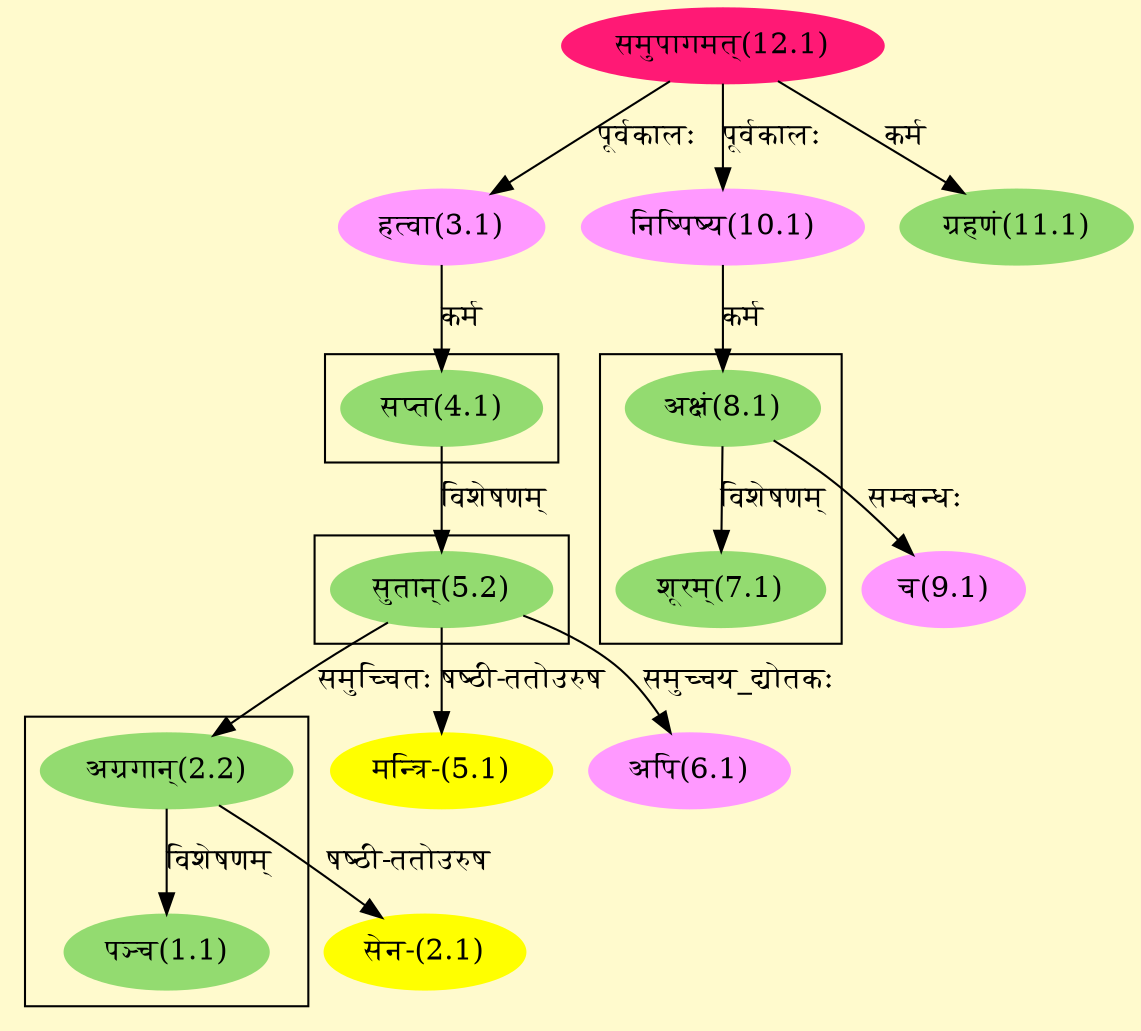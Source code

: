 digraph G{
rankdir=BT;
 compound=true;
 bgcolor="lemonchiffon1";

subgraph cluster_1{
Node1_1 [style=filled, color="#93DB70" label = "पञ्च(1.1)"]
Node2_2 [style=filled, color="#93DB70" label = "अग्रगान्(2.2)"]

}

subgraph cluster_2{
Node2_2 [style=filled, color="#93DB70" label = "अग्रगान्(2.2)"]
Node5_2 [style=filled, color="#93DB70" label = "सुतान्(5.2)"]

}

subgraph cluster_3{
Node5_2 [style=filled, color="#93DB70" label = "सुतान्(5.2)"]
Node4_1 [style=filled, color="#93DB70" label = "सप्त(4.1)"]

}

subgraph cluster_4{
Node7_1 [style=filled, color="#93DB70" label = "शूरम्(7.1)"]
Node8_1 [style=filled, color="#93DB70" label = "अक्षं(8.1)"]

}
Node2_1 [style=filled, color="#FFFF00" label = "सेन-(2.1)"]
Node2_2 [style=filled, color="#93DB70" label = "अग्रगान्(2.2)"]
Node3_1 [style=filled, color="#FF99FF" label = "हत्वा(3.1)"]
Node12_1 [style=filled, color="#FF1975" label = "समुपागमत्(12.1)"]
Node4_1 [style=filled, color="#93DB70" label = "सप्त(4.1)"]
Node5_1 [style=filled, color="#FFFF00" label = "मन्त्रि-(5.1)"]
Node5_2 [style=filled, color="#93DB70" label = "सुतान्(5.2)"]
Node6_1 [style=filled, color="#FF99FF" label = "अपि(6.1)"]
Node8_1 [style=filled, color="#93DB70" label = "अक्षं(8.1)"]
Node10_1 [style=filled, color="#FF99FF" label = "निष्पिष्य(10.1)"]
Node9_1 [style=filled, color="#FF99FF" label = "च(9.1)"]
Node11_1 [style=filled, color="#93DB70" label = "ग्रहणं(11.1)"]
/* Start of Relations section */

Node1_1 -> Node2_2 [  label="विशेषणम्"  dir="back" ]
Node2_1 -> Node2_2 [  label="षष्ठी-ततोउरुष"  dir="back" ]
Node2_2 -> Node5_2 [  label="समुच्चितः"  dir="back" ]
Node3_1 -> Node12_1 [  label="पूर्वकालः"  dir="back" ]
Node4_1 -> Node3_1 [  label="कर्म"  dir="back" ]
Node5_1 -> Node5_2 [  label="षष्ठी-ततोउरुष"  dir="back" ]
Node5_2 -> Node4_1 [  label="विशेषणम्"  dir="back" ]
Node6_1 -> Node5_2 [  label="समुच्चय_द्योतकः"  dir="back" ]
Node7_1 -> Node8_1 [  label="विशेषणम्"  dir="back" ]
Node8_1 -> Node10_1 [  label="कर्म"  dir="back" ]
Node9_1 -> Node8_1 [  label="सम्बन्धः"  dir="back" ]
Node10_1 -> Node12_1 [  label="पूर्वकालः"  dir="back" ]
Node11_1 -> Node12_1 [  label="कर्म"  dir="back" ]
}
